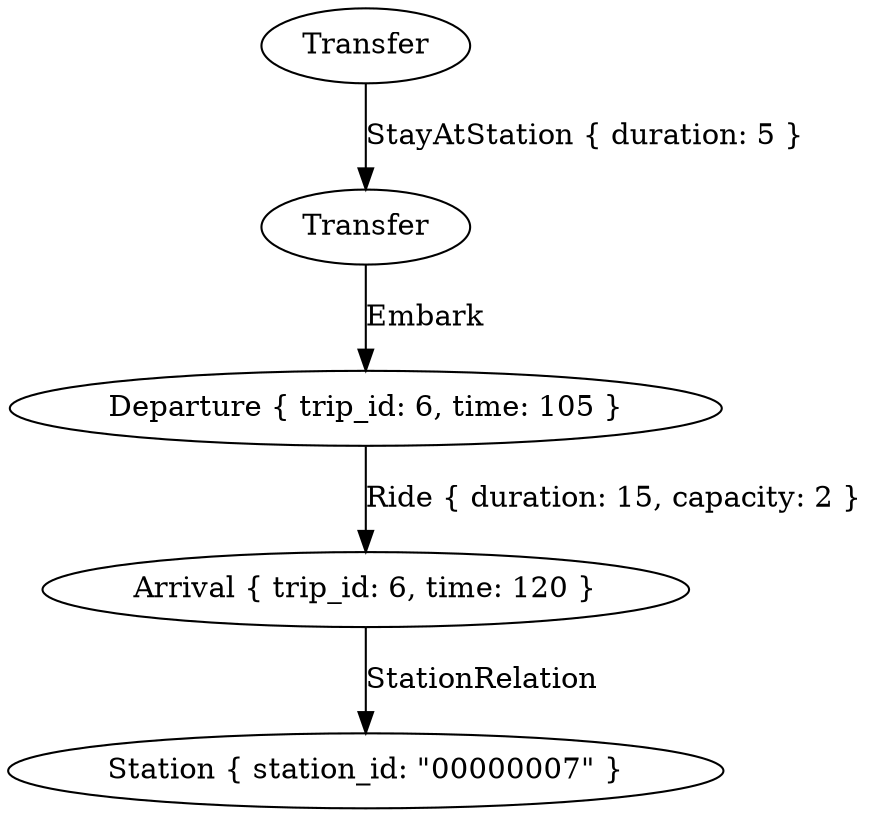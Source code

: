 digraph {
    0 [ label = "Transfer" ]
    1 [ label = "Transfer" ]
    2 [ label = "Departure { trip_id: 6, time: 105 }" ]
    3 [ label = "Arrival { trip_id: 6, time: 120 }" ]
    4 [ label = "Station { station_id: \"00000007\" }" ]
    0 -> 1 [ label = "StayAtStation { duration: 5 }" ]
    1 -> 2 [ label = "Embark" ]
    2 -> 3 [ label = "Ride { duration: 15, capacity: 2 }" ]
    3 -> 4 [ label = "StationRelation" ]
}
